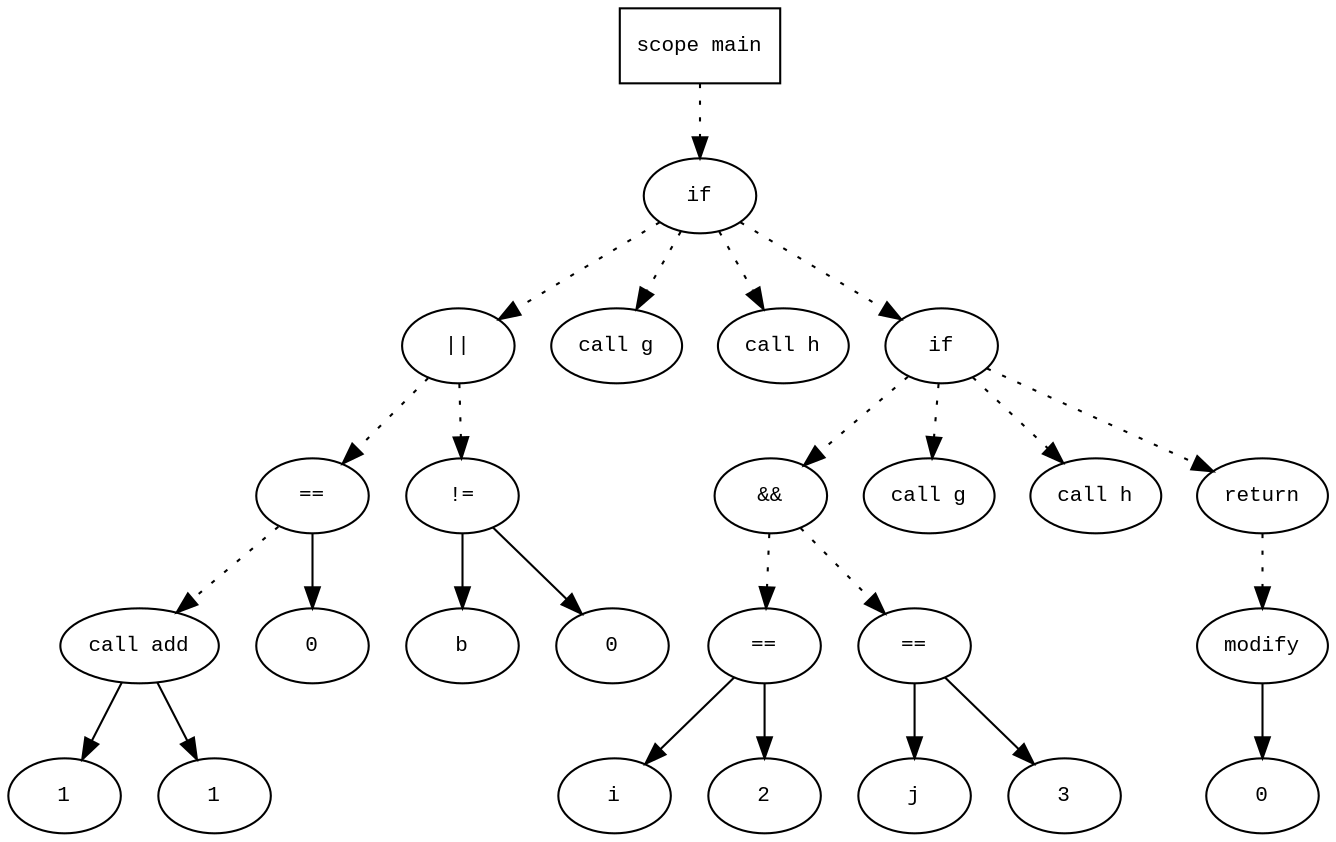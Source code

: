 digraph AST {
  graph [fontname="Times New Roman",fontsize=10];
  node  [fontname="Courier New",fontsize=10];
  edge  [fontname="Times New Roman",fontsize=10];

  node1 [label="scope main",shape=box];
  node2 [label="if",shape=ellipse];
  node1 -> node2 [style=dotted]
  node3 [label="||",shape=ellipse];
  node4 [label="==",shape=ellipse];
  node5 [label="call add",shape=ellipse];
  node6 [label="1",shape=ellipse];
  node5->node6;
  node7 [label="1",shape=ellipse];
  node5->node7;
  node4 -> node5 [style=dotted]
  node8 [label="0",shape=ellipse];
  node4->node8;
  node3 -> node4 [style=dotted]
  node9 [label="!=",shape=ellipse];
  node10 [label="b",shape=ellipse];
  node9->node10;
  node11 [label="0",shape=ellipse];
  node9->node11;
  node3 -> node9 [style=dotted]
  node2 -> node3 [style=dotted]
  node12 [label="call g",shape=ellipse];
  node2 -> node12 [style=dotted]
  node13 [label="call h",shape=ellipse];
  node2 -> node13 [style=dotted]
  node14 [label="if",shape=ellipse];
  node2 -> node14 [style=dotted]
  node15 [label="&&",shape=ellipse];
  node16 [label="==",shape=ellipse];
  node17 [label="i",shape=ellipse];
  node16->node17;
  node18 [label="2",shape=ellipse];
  node16->node18;
  node15 -> node16 [style=dotted]
  node19 [label="==",shape=ellipse];
  node20 [label="j",shape=ellipse];
  node19->node20;
  node21 [label="3",shape=ellipse];
  node19->node21;
  node15 -> node19 [style=dotted]
  node14 -> node15 [style=dotted]
  node22 [label="call g",shape=ellipse];
  node14 -> node22 [style=dotted]
  node23 [label="call h",shape=ellipse];
  node14 -> node23 [style=dotted]
  node24 [label="return",shape=ellipse];
  node25 [label="modify",shape=ellipse];
  node26 [label="0",shape=ellipse];
  node25->node26;
  node24 -> node25 [style=dotted]
  node14 -> node24 [style=dotted]
} 